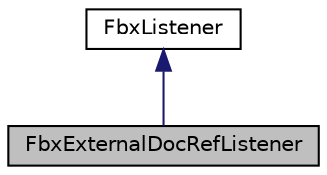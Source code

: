 digraph "FbxExternalDocRefListener"
{
  edge [fontname="Helvetica",fontsize="10",labelfontname="Helvetica",labelfontsize="10"];
  node [fontname="Helvetica",fontsize="10",shape=record];
  Node2 [label="FbxExternalDocRefListener",height=0.2,width=0.4,color="black", fillcolor="grey75", style="filled", fontcolor="black"];
  Node3 -> Node2 [dir="back",color="midnightblue",fontsize="10",style="solid",fontname="Helvetica"];
  Node3 [label="FbxListener",height=0.2,width=0.4,color="black", fillcolor="white", style="filled",URL="$class_fbx_listener.html"];
}
